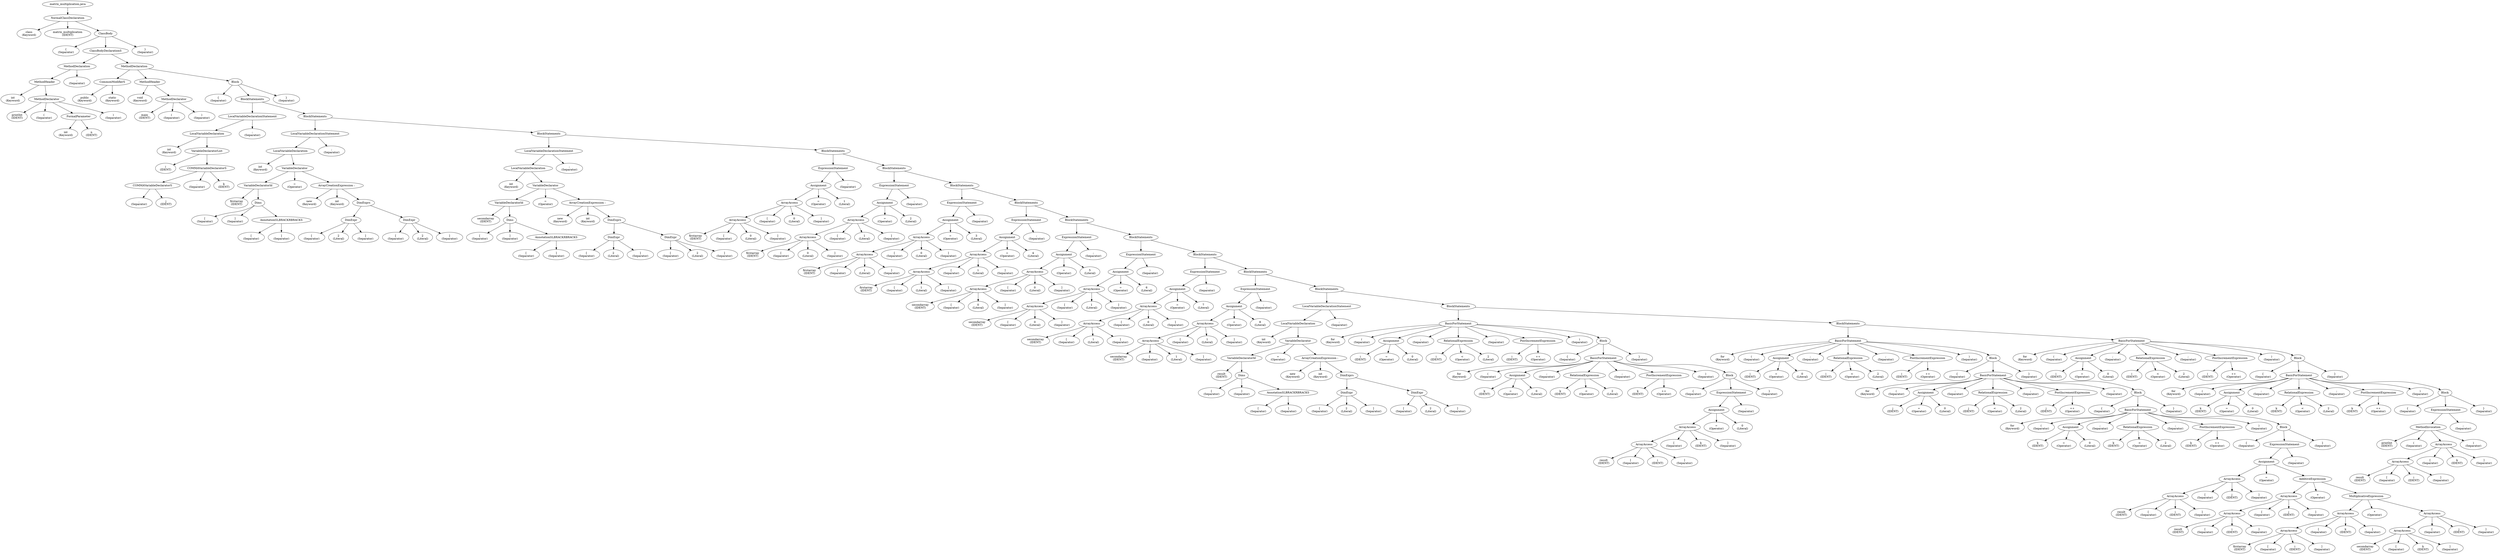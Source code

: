 // Abstract Syntax Tree
digraph {
	1 [label=NormalClassDeclaration]
	0 -> 1
	2 [label="class
(Keyword)"]
	1 -> 2
	3 [label="matrix_multiplication
(IDENT)"]
	1 -> 3
	4 [label=ClassBody]
	1 -> 4
	5 [label="{
(Separator)"]
	4 -> 5
	6 [label=ClassBodyDeclarationS]
	4 -> 6
	7 [label=MethodDeclaration]
	6 -> 7
	8 [label=MethodHeader]
	7 -> 8
	9 [label="int
(Keyword)"]
	8 -> 9
	10 [label=MethodDeclarator]
	8 -> 10
	11 [label="printInt
(IDENT)"]
	10 -> 11
	12 [label="(
(Separator)"]
	10 -> 12
	13 [label=FormalParameter]
	10 -> 13
	14 [label="int
(Keyword)"]
	13 -> 14
	15 [label="n
(IDENT)"]
	13 -> 15
	16 [label=")
(Separator)"]
	10 -> 16
	17 [label=";
(Separator)"]
	7 -> 17
	18 [label=MethodDeclaration]
	6 -> 18
	19 [label=CommonModifierS]
	18 -> 19
	20 [label="public
(Keyword)"]
	19 -> 20
	21 [label="static
(Keyword)"]
	19 -> 21
	22 [label=MethodHeader]
	18 -> 22
	23 [label="void
(Keyword)"]
	22 -> 23
	24 [label=MethodDeclarator]
	22 -> 24
	25 [label="main
(IDENT)"]
	24 -> 25
	26 [label="(
(Separator)"]
	24 -> 26
	27 [label=")
(Separator)"]
	24 -> 27
	28 [label=Block]
	18 -> 28
	29 [label="{
(Separator)"]
	28 -> 29
	30 [label=BlockStatements]
	28 -> 30
	31 [label=LocalVariableDeclarationStatement]
	30 -> 31
	32 [label=LocalVariableDeclaration]
	31 -> 32
	33 [label="int
(Keyword)"]
	32 -> 33
	34 [label=VariableDeclaratorList]
	32 -> 34
	35 [label="i
(IDENT)"]
	34 -> 35
	36 [label=COMMAVariableDeclaratorS]
	34 -> 36
	37 [label=COMMAVariableDeclaratorS]
	36 -> 37
	38 [label=",
(Separator)"]
	37 -> 38
	39 [label="j
(IDENT)"]
	37 -> 39
	40 [label=",
(Separator)"]
	36 -> 40
	41 [label="k
(IDENT)"]
	36 -> 41
	42 [label=";
(Separator)"]
	31 -> 42
	43 [label=BlockStatements]
	30 -> 43
	44 [label=LocalVariableDeclarationStatement]
	43 -> 44
	45 [label=LocalVariableDeclaration]
	44 -> 45
	46 [label="int
(Keyword)"]
	45 -> 46
	47 [label=VariableDeclarator]
	45 -> 47
	48 [label=VariableDeclaratorId]
	47 -> 48
	49 [label="firstarray
(IDENT)"]
	48 -> 49
	50 [label=Dims]
	48 -> 50
	51 [label="[
(Separator)"]
	50 -> 51
	52 [label="]
(Separator)"]
	50 -> 52
	53 [label=AnnotationSLBRACKRBRACKS]
	50 -> 53
	54 [label="[
(Separator)"]
	53 -> 54
	55 [label="]
(Separator)"]
	53 -> 55
	56 [label="=
(Operator)"]
	47 -> 56
	57 [label="ArrayCreationExpression : "]
	47 -> 57
	58 [label="new
(Keyword)"]
	57 -> 58
	59 [label="int
(Keyword)"]
	57 -> 59
	60 [label=DimExprs]
	57 -> 60
	61 [label=DimExpr]
	60 -> 61
	62 [label="[
(Separator)"]
	61 -> 62
	63 [label="2
(Literal)"]
	61 -> 63
	64 [label="]
(Separator)"]
	61 -> 64
	65 [label=DimExpr]
	60 -> 65
	66 [label="[
(Separator)"]
	65 -> 66
	67 [label="2
(Literal)"]
	65 -> 67
	68 [label="]
(Separator)"]
	65 -> 68
	69 [label=";
(Separator)"]
	44 -> 69
	70 [label=BlockStatements]
	43 -> 70
	71 [label=LocalVariableDeclarationStatement]
	70 -> 71
	72 [label=LocalVariableDeclaration]
	71 -> 72
	73 [label="int
(Keyword)"]
	72 -> 73
	74 [label=VariableDeclarator]
	72 -> 74
	75 [label=VariableDeclaratorId]
	74 -> 75
	76 [label="secondarray
(IDENT)"]
	75 -> 76
	77 [label=Dims]
	75 -> 77
	78 [label="[
(Separator)"]
	77 -> 78
	79 [label="]
(Separator)"]
	77 -> 79
	80 [label=AnnotationSLBRACKRBRACKS]
	77 -> 80
	81 [label="[
(Separator)"]
	80 -> 81
	82 [label="]
(Separator)"]
	80 -> 82
	83 [label="=
(Operator)"]
	74 -> 83
	84 [label="ArrayCreationExpression : "]
	74 -> 84
	85 [label="new
(Keyword)"]
	84 -> 85
	86 [label="int
(Keyword)"]
	84 -> 86
	87 [label=DimExprs]
	84 -> 87
	88 [label=DimExpr]
	87 -> 88
	89 [label="[
(Separator)"]
	88 -> 89
	90 [label="2
(Literal)"]
	88 -> 90
	91 [label="]
(Separator)"]
	88 -> 91
	92 [label=DimExpr]
	87 -> 92
	93 [label="[
(Separator)"]
	92 -> 93
	94 [label="2
(Literal)"]
	92 -> 94
	95 [label="]
(Separator)"]
	92 -> 95
	96 [label=";
(Separator)"]
	71 -> 96
	97 [label=BlockStatements]
	70 -> 97
	98 [label=ExpressionStatement]
	97 -> 98
	99 [label=Assignment]
	98 -> 99
	100 [label=ArrayAccess]
	99 -> 100
	101 [label=ArrayAccess]
	100 -> 101
	102 [label="firstarray
(IDENT)"]
	101 -> 102
	103 [label="[
(Separator)"]
	101 -> 103
	104 [label="0
(Literal)"]
	101 -> 104
	105 [label="]
(Separator)"]
	101 -> 105
	106 [label="[
(Separator)"]
	100 -> 106
	107 [label="0
(Literal)"]
	100 -> 107
	108 [label="]
(Separator)"]
	100 -> 108
	109 [label="=
(Operator)"]
	99 -> 109
	110 [label="1
(Literal)"]
	99 -> 110
	111 [label=";
(Separator)"]
	98 -> 111
	112 [label=BlockStatements]
	97 -> 112
	113 [label=ExpressionStatement]
	112 -> 113
	114 [label=Assignment]
	113 -> 114
	115 [label=ArrayAccess]
	114 -> 115
	116 [label=ArrayAccess]
	115 -> 116
	117 [label="firstarray
(IDENT)"]
	116 -> 117
	118 [label="[
(Separator)"]
	116 -> 118
	119 [label="0
(Literal)"]
	116 -> 119
	120 [label="]
(Separator)"]
	116 -> 120
	121 [label="[
(Separator)"]
	115 -> 121
	122 [label="1
(Literal)"]
	115 -> 122
	123 [label="]
(Separator)"]
	115 -> 123
	124 [label="=
(Operator)"]
	114 -> 124
	125 [label="2
(Literal)"]
	114 -> 125
	126 [label=";
(Separator)"]
	113 -> 126
	127 [label=BlockStatements]
	112 -> 127
	128 [label=ExpressionStatement]
	127 -> 128
	129 [label=Assignment]
	128 -> 129
	130 [label=ArrayAccess]
	129 -> 130
	131 [label=ArrayAccess]
	130 -> 131
	132 [label="firstarray
(IDENT)"]
	131 -> 132
	133 [label="[
(Separator)"]
	131 -> 133
	134 [label="1
(Literal)"]
	131 -> 134
	135 [label="]
(Separator)"]
	131 -> 135
	136 [label="[
(Separator)"]
	130 -> 136
	137 [label="0
(Literal)"]
	130 -> 137
	138 [label="]
(Separator)"]
	130 -> 138
	139 [label="=
(Operator)"]
	129 -> 139
	140 [label="3
(Literal)"]
	129 -> 140
	141 [label=";
(Separator)"]
	128 -> 141
	142 [label=BlockStatements]
	127 -> 142
	143 [label=ExpressionStatement]
	142 -> 143
	144 [label=Assignment]
	143 -> 144
	145 [label=ArrayAccess]
	144 -> 145
	146 [label=ArrayAccess]
	145 -> 146
	147 [label="firstarray
(IDENT)"]
	146 -> 147
	148 [label="[
(Separator)"]
	146 -> 148
	149 [label="1
(Literal)"]
	146 -> 149
	150 [label="]
(Separator)"]
	146 -> 150
	151 [label="[
(Separator)"]
	145 -> 151
	152 [label="1
(Literal)"]
	145 -> 152
	153 [label="]
(Separator)"]
	145 -> 153
	154 [label="=
(Operator)"]
	144 -> 154
	155 [label="4
(Literal)"]
	144 -> 155
	156 [label=";
(Separator)"]
	143 -> 156
	157 [label=BlockStatements]
	142 -> 157
	158 [label=ExpressionStatement]
	157 -> 158
	159 [label=Assignment]
	158 -> 159
	160 [label=ArrayAccess]
	159 -> 160
	161 [label=ArrayAccess]
	160 -> 161
	162 [label="secondarray
(IDENT)"]
	161 -> 162
	163 [label="[
(Separator)"]
	161 -> 163
	164 [label="0
(Literal)"]
	161 -> 164
	165 [label="]
(Separator)"]
	161 -> 165
	166 [label="[
(Separator)"]
	160 -> 166
	167 [label="0
(Literal)"]
	160 -> 167
	168 [label="]
(Separator)"]
	160 -> 168
	169 [label="=
(Operator)"]
	159 -> 169
	170 [label="5
(Literal)"]
	159 -> 170
	171 [label=";
(Separator)"]
	158 -> 171
	172 [label=BlockStatements]
	157 -> 172
	173 [label=ExpressionStatement]
	172 -> 173
	174 [label=Assignment]
	173 -> 174
	175 [label=ArrayAccess]
	174 -> 175
	176 [label=ArrayAccess]
	175 -> 176
	177 [label="secondarray
(IDENT)"]
	176 -> 177
	178 [label="[
(Separator)"]
	176 -> 178
	179 [label="0
(Literal)"]
	176 -> 179
	180 [label="]
(Separator)"]
	176 -> 180
	181 [label="[
(Separator)"]
	175 -> 181
	182 [label="1
(Literal)"]
	175 -> 182
	183 [label="]
(Separator)"]
	175 -> 183
	184 [label="=
(Operator)"]
	174 -> 184
	185 [label="6
(Literal)"]
	174 -> 185
	186 [label=";
(Separator)"]
	173 -> 186
	187 [label=BlockStatements]
	172 -> 187
	188 [label=ExpressionStatement]
	187 -> 188
	189 [label=Assignment]
	188 -> 189
	190 [label=ArrayAccess]
	189 -> 190
	191 [label=ArrayAccess]
	190 -> 191
	192 [label="secondarray
(IDENT)"]
	191 -> 192
	193 [label="[
(Separator)"]
	191 -> 193
	194 [label="1
(Literal)"]
	191 -> 194
	195 [label="]
(Separator)"]
	191 -> 195
	196 [label="[
(Separator)"]
	190 -> 196
	197 [label="0
(Literal)"]
	190 -> 197
	198 [label="]
(Separator)"]
	190 -> 198
	199 [label="=
(Operator)"]
	189 -> 199
	200 [label="7
(Literal)"]
	189 -> 200
	201 [label=";
(Separator)"]
	188 -> 201
	202 [label=BlockStatements]
	187 -> 202
	203 [label=ExpressionStatement]
	202 -> 203
	204 [label=Assignment]
	203 -> 204
	205 [label=ArrayAccess]
	204 -> 205
	206 [label=ArrayAccess]
	205 -> 206
	207 [label="secondarray
(IDENT)"]
	206 -> 207
	208 [label="[
(Separator)"]
	206 -> 208
	209 [label="1
(Literal)"]
	206 -> 209
	210 [label="]
(Separator)"]
	206 -> 210
	211 [label="[
(Separator)"]
	205 -> 211
	212 [label="1
(Literal)"]
	205 -> 212
	213 [label="]
(Separator)"]
	205 -> 213
	214 [label="=
(Operator)"]
	204 -> 214
	215 [label="8
(Literal)"]
	204 -> 215
	216 [label=";
(Separator)"]
	203 -> 216
	217 [label=BlockStatements]
	202 -> 217
	218 [label=LocalVariableDeclarationStatement]
	217 -> 218
	219 [label=LocalVariableDeclaration]
	218 -> 219
	220 [label="int
(Keyword)"]
	219 -> 220
	221 [label=VariableDeclarator]
	219 -> 221
	222 [label=VariableDeclaratorId]
	221 -> 222
	223 [label="result
(IDENT)"]
	222 -> 223
	224 [label=Dims]
	222 -> 224
	225 [label="[
(Separator)"]
	224 -> 225
	226 [label="]
(Separator)"]
	224 -> 226
	227 [label=AnnotationSLBRACKRBRACKS]
	224 -> 227
	228 [label="[
(Separator)"]
	227 -> 228
	229 [label="]
(Separator)"]
	227 -> 229
	230 [label="=
(Operator)"]
	221 -> 230
	231 [label="ArrayCreationExpression : "]
	221 -> 231
	232 [label="new
(Keyword)"]
	231 -> 232
	233 [label="int
(Keyword)"]
	231 -> 233
	234 [label=DimExprs]
	231 -> 234
	235 [label=DimExpr]
	234 -> 235
	236 [label="[
(Separator)"]
	235 -> 236
	237 [label="2
(Literal)"]
	235 -> 237
	238 [label="]
(Separator)"]
	235 -> 238
	239 [label=DimExpr]
	234 -> 239
	240 [label="[
(Separator)"]
	239 -> 240
	241 [label="2
(Literal)"]
	239 -> 241
	242 [label="]
(Separator)"]
	239 -> 242
	243 [label=";
(Separator)"]
	218 -> 243
	244 [label=BlockStatements]
	217 -> 244
	245 [label=BasicForStatement]
	244 -> 245
	246 [label="for
(Keyword)"]
	245 -> 246
	247 [label="(
(Separator)"]
	245 -> 247
	248 [label=Assignment]
	245 -> 248
	249 [label="i
(IDENT)"]
	248 -> 249
	250 [label="=
(Operator)"]
	248 -> 250
	251 [label="0
(Literal)"]
	248 -> 251
	252 [label=";
(Separator)"]
	245 -> 252
	253 [label=RelationalExpression]
	245 -> 253
	254 [label="i
(IDENT)"]
	253 -> 254
	255 [label="<
(Operator)"]
	253 -> 255
	256 [label="2
(Literal)"]
	253 -> 256
	257 [label=";
(Separator)"]
	245 -> 257
	258 [label=PostIncrementExpression]
	245 -> 258
	259 [label="i
(IDENT)"]
	258 -> 259
	260 [label="++
(Operator)"]
	258 -> 260
	261 [label=")
(Separator)"]
	245 -> 261
	262 [label=Block]
	245 -> 262
	263 [label="{
(Separator)"]
	262 -> 263
	264 [label=BasicForStatement]
	262 -> 264
	265 [label="for
(Keyword)"]
	264 -> 265
	266 [label="(
(Separator)"]
	264 -> 266
	267 [label=Assignment]
	264 -> 267
	268 [label="k
(IDENT)"]
	267 -> 268
	269 [label="=
(Operator)"]
	267 -> 269
	270 [label="0
(Literal)"]
	267 -> 270
	271 [label=";
(Separator)"]
	264 -> 271
	272 [label=RelationalExpression]
	264 -> 272
	273 [label="k
(IDENT)"]
	272 -> 273
	274 [label="<
(Operator)"]
	272 -> 274
	275 [label="2
(Literal)"]
	272 -> 275
	276 [label=";
(Separator)"]
	264 -> 276
	277 [label=PostIncrementExpression]
	264 -> 277
	278 [label="k
(IDENT)"]
	277 -> 278
	279 [label="++
(Operator)"]
	277 -> 279
	280 [label=")
(Separator)"]
	264 -> 280
	281 [label=Block]
	264 -> 281
	282 [label="{
(Separator)"]
	281 -> 282
	283 [label=ExpressionStatement]
	281 -> 283
	284 [label=Assignment]
	283 -> 284
	285 [label=ArrayAccess]
	284 -> 285
	286 [label=ArrayAccess]
	285 -> 286
	287 [label="result
(IDENT)"]
	286 -> 287
	288 [label="[
(Separator)"]
	286 -> 288
	289 [label="i
(IDENT)"]
	286 -> 289
	290 [label="]
(Separator)"]
	286 -> 290
	291 [label="[
(Separator)"]
	285 -> 291
	292 [label="k
(IDENT)"]
	285 -> 292
	293 [label="]
(Separator)"]
	285 -> 293
	294 [label="=
(Operator)"]
	284 -> 294
	295 [label="0
(Literal)"]
	284 -> 295
	296 [label=";
(Separator)"]
	283 -> 296
	297 [label="}
(Separator)"]
	281 -> 297
	298 [label="}
(Separator)"]
	262 -> 298
	299 [label=BlockStatements]
	244 -> 299
	300 [label=BasicForStatement]
	299 -> 300
	301 [label="for
(Keyword)"]
	300 -> 301
	302 [label="(
(Separator)"]
	300 -> 302
	303 [label=Assignment]
	300 -> 303
	304 [label="i
(IDENT)"]
	303 -> 304
	305 [label="=
(Operator)"]
	303 -> 305
	306 [label="0
(Literal)"]
	303 -> 306
	307 [label=";
(Separator)"]
	300 -> 307
	308 [label=RelationalExpression]
	300 -> 308
	309 [label="i
(IDENT)"]
	308 -> 309
	310 [label="<
(Operator)"]
	308 -> 310
	311 [label="2
(Literal)"]
	308 -> 311
	312 [label=";
(Separator)"]
	300 -> 312
	313 [label=PostIncrementExpression]
	300 -> 313
	314 [label="i
(IDENT)"]
	313 -> 314
	315 [label="++
(Operator)"]
	313 -> 315
	316 [label=")
(Separator)"]
	300 -> 316
	317 [label=Block]
	300 -> 317
	318 [label="{
(Separator)"]
	317 -> 318
	319 [label=BasicForStatement]
	317 -> 319
	320 [label="for
(Keyword)"]
	319 -> 320
	321 [label="(
(Separator)"]
	319 -> 321
	322 [label=Assignment]
	319 -> 322
	323 [label="j
(IDENT)"]
	322 -> 323
	324 [label="=
(Operator)"]
	322 -> 324
	325 [label="0
(Literal)"]
	322 -> 325
	326 [label=";
(Separator)"]
	319 -> 326
	327 [label=RelationalExpression]
	319 -> 327
	328 [label="j
(IDENT)"]
	327 -> 328
	329 [label="<
(Operator)"]
	327 -> 329
	330 [label="2
(Literal)"]
	327 -> 330
	331 [label=";
(Separator)"]
	319 -> 331
	332 [label=PostIncrementExpression]
	319 -> 332
	333 [label="j
(IDENT)"]
	332 -> 333
	334 [label="++
(Operator)"]
	332 -> 334
	335 [label=")
(Separator)"]
	319 -> 335
	336 [label=Block]
	319 -> 336
	337 [label="{
(Separator)"]
	336 -> 337
	338 [label=BasicForStatement]
	336 -> 338
	339 [label="for
(Keyword)"]
	338 -> 339
	340 [label="(
(Separator)"]
	338 -> 340
	341 [label=Assignment]
	338 -> 341
	342 [label="k
(IDENT)"]
	341 -> 342
	343 [label="=
(Operator)"]
	341 -> 343
	344 [label="0
(Literal)"]
	341 -> 344
	345 [label=";
(Separator)"]
	338 -> 345
	346 [label=RelationalExpression]
	338 -> 346
	347 [label="k
(IDENT)"]
	346 -> 347
	348 [label="<
(Operator)"]
	346 -> 348
	349 [label="2
(Literal)"]
	346 -> 349
	350 [label=";
(Separator)"]
	338 -> 350
	351 [label=PostIncrementExpression]
	338 -> 351
	352 [label="k
(IDENT)"]
	351 -> 352
	353 [label="++
(Operator)"]
	351 -> 353
	354 [label=")
(Separator)"]
	338 -> 354
	355 [label=Block]
	338 -> 355
	356 [label="{
(Separator)"]
	355 -> 356
	357 [label=ExpressionStatement]
	355 -> 357
	358 [label=Assignment]
	357 -> 358
	359 [label=ArrayAccess]
	358 -> 359
	360 [label=ArrayAccess]
	359 -> 360
	361 [label="result
(IDENT)"]
	360 -> 361
	362 [label="[
(Separator)"]
	360 -> 362
	363 [label="i
(IDENT)"]
	360 -> 363
	364 [label="]
(Separator)"]
	360 -> 364
	365 [label="[
(Separator)"]
	359 -> 365
	366 [label="j
(IDENT)"]
	359 -> 366
	367 [label="]
(Separator)"]
	359 -> 367
	368 [label="=
(Operator)"]
	358 -> 368
	369 [label=AdditiveExpression]
	358 -> 369
	370 [label=ArrayAccess]
	369 -> 370
	371 [label=ArrayAccess]
	370 -> 371
	372 [label="result
(IDENT)"]
	371 -> 372
	373 [label="[
(Separator)"]
	371 -> 373
	374 [label="i
(IDENT)"]
	371 -> 374
	375 [label="]
(Separator)"]
	371 -> 375
	376 [label="[
(Separator)"]
	370 -> 376
	377 [label="j
(IDENT)"]
	370 -> 377
	378 [label="]
(Separator)"]
	370 -> 378
	379 [label="+
(Operator)"]
	369 -> 379
	380 [label=MultiplicativeExpression]
	369 -> 380
	381 [label=ArrayAccess]
	380 -> 381
	382 [label=ArrayAccess]
	381 -> 382
	383 [label="firstarray
(IDENT)"]
	382 -> 383
	384 [label="[
(Separator)"]
	382 -> 384
	385 [label="i
(IDENT)"]
	382 -> 385
	386 [label="]
(Separator)"]
	382 -> 386
	387 [label="[
(Separator)"]
	381 -> 387
	388 [label="k
(IDENT)"]
	381 -> 388
	389 [label="]
(Separator)"]
	381 -> 389
	390 [label="*
(Operator)"]
	380 -> 390
	391 [label=ArrayAccess]
	380 -> 391
	392 [label=ArrayAccess]
	391 -> 392
	393 [label="secondarray
(IDENT)"]
	392 -> 393
	394 [label="[
(Separator)"]
	392 -> 394
	395 [label="k
(IDENT)"]
	392 -> 395
	396 [label="]
(Separator)"]
	392 -> 396
	397 [label="[
(Separator)"]
	391 -> 397
	398 [label="j
(IDENT)"]
	391 -> 398
	399 [label="]
(Separator)"]
	391 -> 399
	400 [label=";
(Separator)"]
	357 -> 400
	401 [label="}
(Separator)"]
	355 -> 401
	402 [label="}
(Separator)"]
	336 -> 402
	403 [label="}
(Separator)"]
	317 -> 403
	404 [label=BasicForStatement]
	299 -> 404
	405 [label="for
(Keyword)"]
	404 -> 405
	406 [label="(
(Separator)"]
	404 -> 406
	407 [label=Assignment]
	404 -> 407
	408 [label="i
(IDENT)"]
	407 -> 408
	409 [label="=
(Operator)"]
	407 -> 409
	410 [label="0
(Literal)"]
	407 -> 410
	411 [label=";
(Separator)"]
	404 -> 411
	412 [label=RelationalExpression]
	404 -> 412
	413 [label="i
(IDENT)"]
	412 -> 413
	414 [label="<
(Operator)"]
	412 -> 414
	415 [label="2
(Literal)"]
	412 -> 415
	416 [label=";
(Separator)"]
	404 -> 416
	417 [label=PostIncrementExpression]
	404 -> 417
	418 [label="i
(IDENT)"]
	417 -> 418
	419 [label="++
(Operator)"]
	417 -> 419
	420 [label=")
(Separator)"]
	404 -> 420
	421 [label=Block]
	404 -> 421
	422 [label="{
(Separator)"]
	421 -> 422
	423 [label=BasicForStatement]
	421 -> 423
	424 [label="for
(Keyword)"]
	423 -> 424
	425 [label="(
(Separator)"]
	423 -> 425
	426 [label=Assignment]
	423 -> 426
	427 [label="k
(IDENT)"]
	426 -> 427
	428 [label="=
(Operator)"]
	426 -> 428
	429 [label="0
(Literal)"]
	426 -> 429
	430 [label=";
(Separator)"]
	423 -> 430
	431 [label=RelationalExpression]
	423 -> 431
	432 [label="k
(IDENT)"]
	431 -> 432
	433 [label="<
(Operator)"]
	431 -> 433
	434 [label="2
(Literal)"]
	431 -> 434
	435 [label=";
(Separator)"]
	423 -> 435
	436 [label=PostIncrementExpression]
	423 -> 436
	437 [label="k
(IDENT)"]
	436 -> 437
	438 [label="++
(Operator)"]
	436 -> 438
	439 [label=")
(Separator)"]
	423 -> 439
	440 [label=Block]
	423 -> 440
	441 [label="{
(Separator)"]
	440 -> 441
	442 [label=ExpressionStatement]
	440 -> 442
	443 [label=MethodInvocation]
	442 -> 443
	444 [label="printInt
(IDENT)"]
	443 -> 444
	445 [label="(
(Separator)"]
	443 -> 445
	446 [label=ArrayAccess]
	443 -> 446
	447 [label=ArrayAccess]
	446 -> 447
	448 [label="result
(IDENT)"]
	447 -> 448
	449 [label="[
(Separator)"]
	447 -> 449
	450 [label="i
(IDENT)"]
	447 -> 450
	451 [label="]
(Separator)"]
	447 -> 451
	452 [label="[
(Separator)"]
	446 -> 452
	453 [label="k
(IDENT)"]
	446 -> 453
	454 [label="]
(Separator)"]
	446 -> 454
	455 [label=")
(Separator)"]
	443 -> 455
	456 [label=";
(Separator)"]
	442 -> 456
	457 [label="}
(Separator)"]
	440 -> 457
	458 [label="}
(Separator)"]
	421 -> 458
	459 [label="}
(Separator)"]
	28 -> 459
	460 [label="}
(Separator)"]
	4 -> 460
	0 [label="matrix_multiplication.java"]
}
